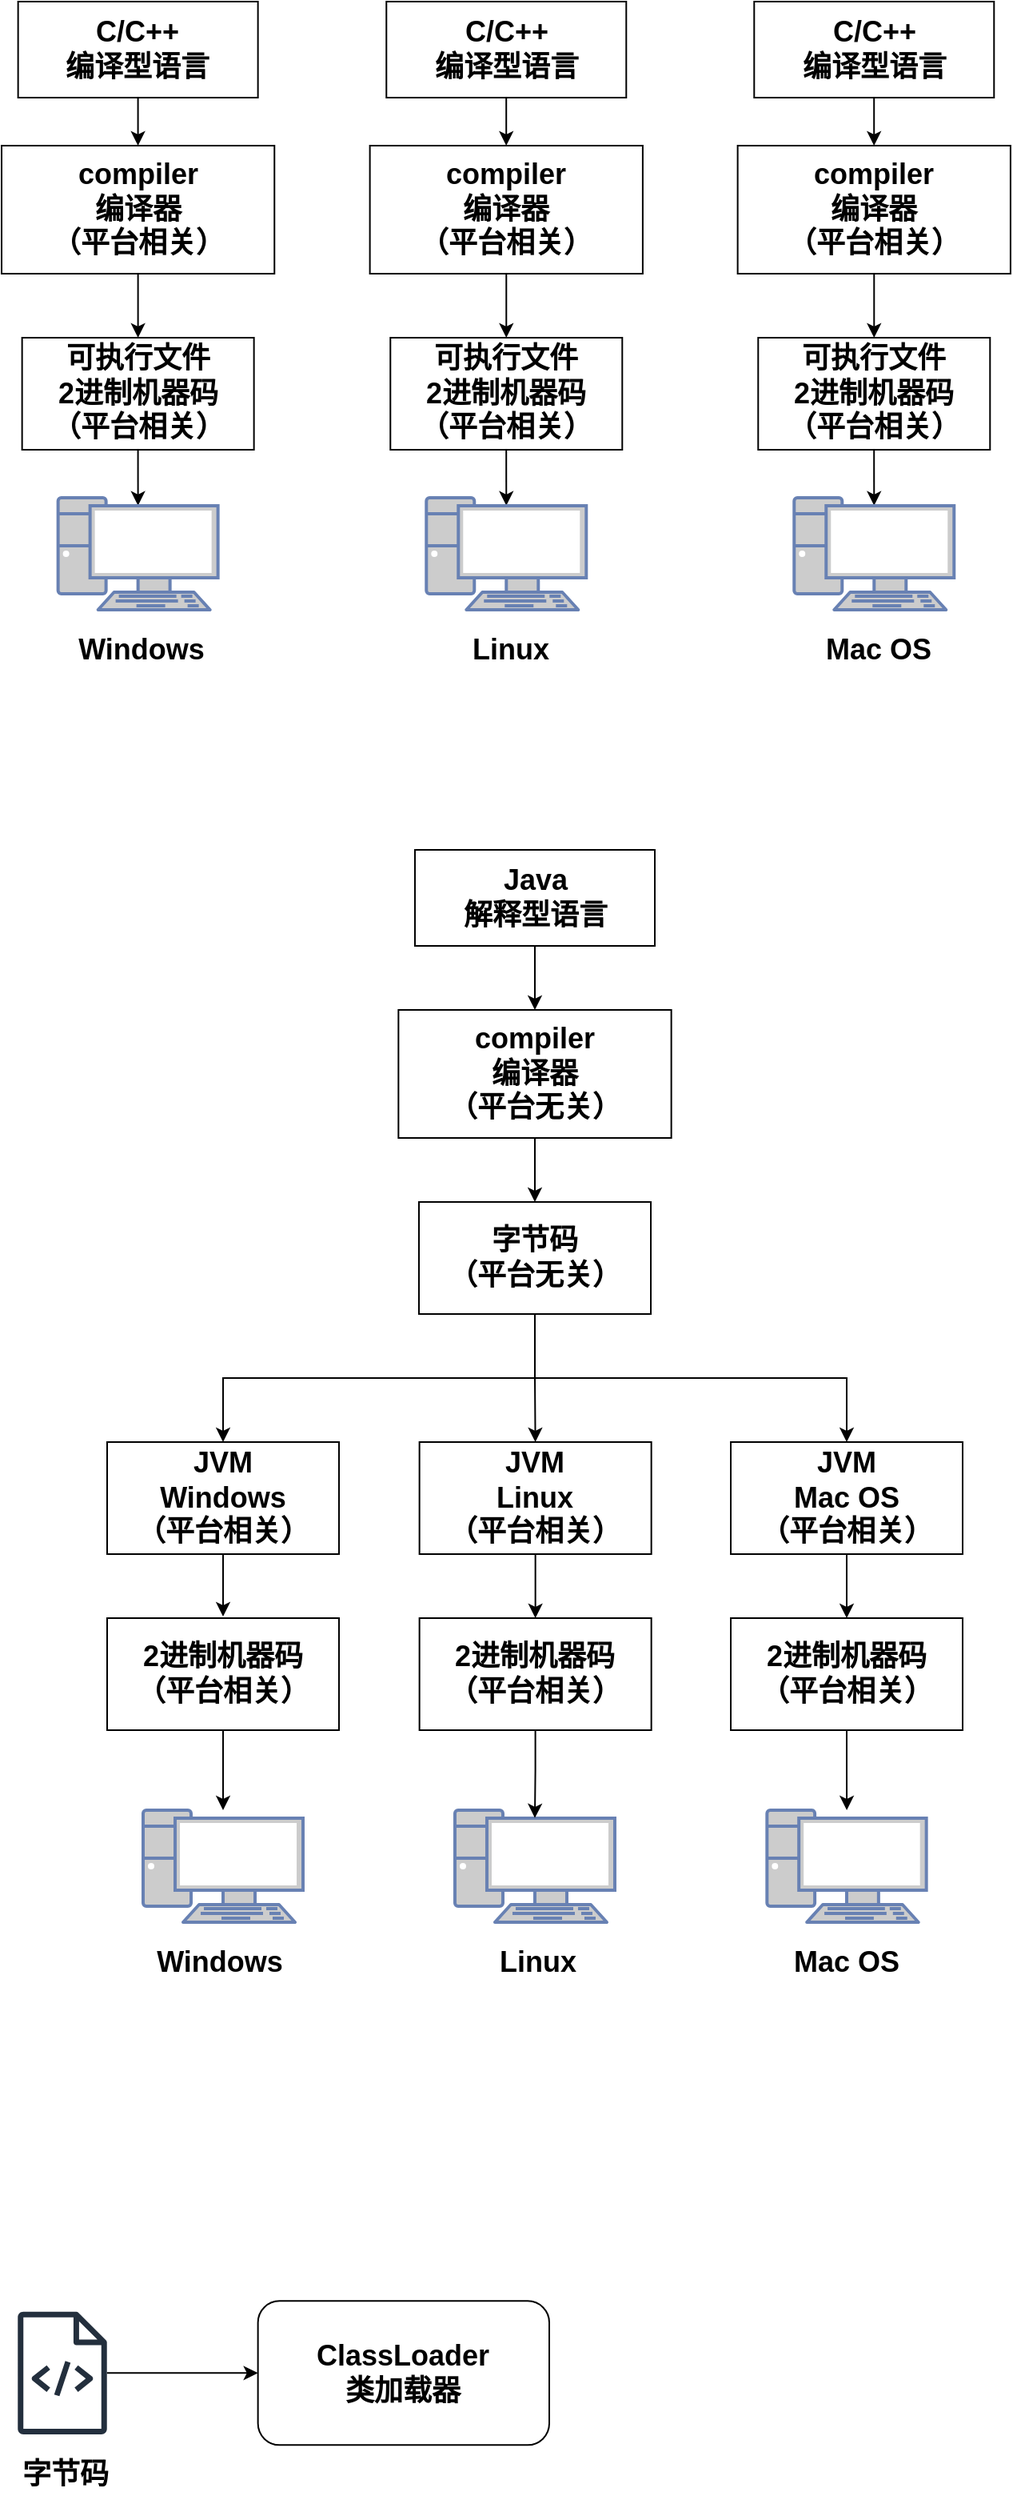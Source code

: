<mxfile version="21.1.8" type="github">
  <diagram name="第 1 页" id="hyaVMUEm3G7n4ij23Q75">
    <mxGraphModel dx="1674" dy="764" grid="1" gridSize="10" guides="1" tooltips="1" connect="1" arrows="1" fold="1" page="1" pageScale="1" pageWidth="827" pageHeight="1169" math="0" shadow="0">
      <root>
        <mxCell id="0" />
        <mxCell id="1" parent="0" />
        <mxCell id="HN0UdaaIFjvMUCXcc_qg-5" style="edgeStyle=orthogonalEdgeStyle;rounded=0;orthogonalLoop=1;jettySize=auto;html=1;" edge="1" parent="1" source="HN0UdaaIFjvMUCXcc_qg-3" target="HN0UdaaIFjvMUCXcc_qg-4">
          <mxGeometry relative="1" as="geometry" />
        </mxCell>
        <mxCell id="HN0UdaaIFjvMUCXcc_qg-3" value="&lt;font style=&quot;font-size: 18px;&quot;&gt;&lt;b&gt;C/C++&lt;br style=&quot;border-color: var(--border-color);&quot;&gt;编译型语言&lt;/b&gt;&lt;/font&gt;" style="rounded=0;whiteSpace=wrap;html=1;" vertex="1" parent="1">
          <mxGeometry x="90.32" y="140" width="150" height="60" as="geometry" />
        </mxCell>
        <mxCell id="HN0UdaaIFjvMUCXcc_qg-7" style="edgeStyle=orthogonalEdgeStyle;rounded=0;orthogonalLoop=1;jettySize=auto;html=1;" edge="1" parent="1" source="HN0UdaaIFjvMUCXcc_qg-4" target="HN0UdaaIFjvMUCXcc_qg-6">
          <mxGeometry relative="1" as="geometry" />
        </mxCell>
        <mxCell id="HN0UdaaIFjvMUCXcc_qg-4" value="&lt;font style=&quot;font-size: 18px;&quot;&gt;&lt;b&gt;compiler&lt;br&gt;编译器&lt;br&gt;（平台相关）&lt;br&gt;&lt;/b&gt;&lt;/font&gt;" style="rounded=0;whiteSpace=wrap;html=1;" vertex="1" parent="1">
          <mxGeometry x="80" y="230" width="170.63" height="80" as="geometry" />
        </mxCell>
        <mxCell id="HN0UdaaIFjvMUCXcc_qg-9" style="edgeStyle=orthogonalEdgeStyle;rounded=0;orthogonalLoop=1;jettySize=auto;html=1;entryX=0.5;entryY=0.07;entryDx=0;entryDy=0;entryPerimeter=0;" edge="1" parent="1" source="HN0UdaaIFjvMUCXcc_qg-6" target="HN0UdaaIFjvMUCXcc_qg-8">
          <mxGeometry relative="1" as="geometry" />
        </mxCell>
        <mxCell id="HN0UdaaIFjvMUCXcc_qg-6" value="&lt;font style=&quot;font-size: 18px;&quot;&gt;&lt;b&gt;可执行文件&lt;br&gt;&lt;/b&gt;&lt;b style=&quot;border-color: var(--border-color);&quot;&gt;2进制机器码&lt;br&gt;&lt;/b&gt;&lt;b&gt;（平台相关）&lt;br&gt;&lt;/b&gt;&lt;/font&gt;" style="rounded=0;whiteSpace=wrap;html=1;" vertex="1" parent="1">
          <mxGeometry x="92.82" y="350" width="145" height="70" as="geometry" />
        </mxCell>
        <mxCell id="HN0UdaaIFjvMUCXcc_qg-8" value="" style="fontColor=#0066CC;verticalAlign=top;verticalLabelPosition=bottom;labelPosition=center;align=center;html=1;outlineConnect=0;fillColor=#CCCCCC;strokeColor=#6881B3;gradientColor=none;gradientDirection=north;strokeWidth=2;shape=mxgraph.networks.pc;" vertex="1" parent="1">
          <mxGeometry x="115.32" y="450" width="100" height="70" as="geometry" />
        </mxCell>
        <mxCell id="HN0UdaaIFjvMUCXcc_qg-10" value="&lt;font style=&quot;font-size: 18px;&quot;&gt;&lt;b&gt;Windows&lt;/b&gt;&lt;/font&gt;" style="text;html=1;strokeColor=none;fillColor=none;align=center;verticalAlign=middle;whiteSpace=wrap;rounded=0;" vertex="1" parent="1">
          <mxGeometry x="115.32" y="530" width="105" height="30" as="geometry" />
        </mxCell>
        <mxCell id="HN0UdaaIFjvMUCXcc_qg-11" style="edgeStyle=orthogonalEdgeStyle;rounded=0;orthogonalLoop=1;jettySize=auto;html=1;" edge="1" parent="1" source="HN0UdaaIFjvMUCXcc_qg-12" target="HN0UdaaIFjvMUCXcc_qg-14">
          <mxGeometry relative="1" as="geometry" />
        </mxCell>
        <mxCell id="HN0UdaaIFjvMUCXcc_qg-12" value="&lt;font style=&quot;font-size: 18px;&quot;&gt;&lt;b&gt;C/C++&lt;br style=&quot;border-color: var(--border-color);&quot;&gt;编译型语言&lt;/b&gt;&lt;/font&gt;" style="rounded=0;whiteSpace=wrap;html=1;" vertex="1" parent="1">
          <mxGeometry x="320.64" y="140" width="150" height="60" as="geometry" />
        </mxCell>
        <mxCell id="HN0UdaaIFjvMUCXcc_qg-13" style="edgeStyle=orthogonalEdgeStyle;rounded=0;orthogonalLoop=1;jettySize=auto;html=1;" edge="1" parent="1" source="HN0UdaaIFjvMUCXcc_qg-14" target="HN0UdaaIFjvMUCXcc_qg-16">
          <mxGeometry relative="1" as="geometry" />
        </mxCell>
        <mxCell id="HN0UdaaIFjvMUCXcc_qg-14" value="&lt;font style=&quot;font-size: 18px;&quot;&gt;&lt;b&gt;compiler&lt;br&gt;编译器&lt;br&gt;（平台相关）&lt;br&gt;&lt;/b&gt;&lt;/font&gt;" style="rounded=0;whiteSpace=wrap;html=1;" vertex="1" parent="1">
          <mxGeometry x="310.32" y="230" width="170.63" height="80" as="geometry" />
        </mxCell>
        <mxCell id="HN0UdaaIFjvMUCXcc_qg-15" style="edgeStyle=orthogonalEdgeStyle;rounded=0;orthogonalLoop=1;jettySize=auto;html=1;entryX=0.5;entryY=0.07;entryDx=0;entryDy=0;entryPerimeter=0;" edge="1" parent="1" source="HN0UdaaIFjvMUCXcc_qg-16" target="HN0UdaaIFjvMUCXcc_qg-17">
          <mxGeometry relative="1" as="geometry" />
        </mxCell>
        <mxCell id="HN0UdaaIFjvMUCXcc_qg-16" value="&lt;font style=&quot;font-size: 18px;&quot;&gt;&lt;b&gt;可执行文件&lt;br&gt;&lt;/b&gt;&lt;b style=&quot;border-color: var(--border-color);&quot;&gt;2进制机器码&lt;br&gt;&lt;/b&gt;&lt;b&gt;（平台相关）&lt;br&gt;&lt;/b&gt;&lt;/font&gt;" style="rounded=0;whiteSpace=wrap;html=1;" vertex="1" parent="1">
          <mxGeometry x="323.14" y="350" width="145" height="70" as="geometry" />
        </mxCell>
        <mxCell id="HN0UdaaIFjvMUCXcc_qg-17" value="" style="fontColor=#0066CC;verticalAlign=top;verticalLabelPosition=bottom;labelPosition=center;align=center;html=1;outlineConnect=0;fillColor=#CCCCCC;strokeColor=#6881B3;gradientColor=none;gradientDirection=north;strokeWidth=2;shape=mxgraph.networks.pc;" vertex="1" parent="1">
          <mxGeometry x="345.64" y="450" width="100" height="70" as="geometry" />
        </mxCell>
        <mxCell id="HN0UdaaIFjvMUCXcc_qg-18" value="&lt;font style=&quot;font-size: 18px;&quot;&gt;&lt;b&gt;Linux&lt;/b&gt;&lt;/font&gt;" style="text;html=1;strokeColor=none;fillColor=none;align=center;verticalAlign=middle;whiteSpace=wrap;rounded=0;" vertex="1" parent="1">
          <mxGeometry x="345.64" y="530" width="105" height="30" as="geometry" />
        </mxCell>
        <mxCell id="HN0UdaaIFjvMUCXcc_qg-19" style="edgeStyle=orthogonalEdgeStyle;rounded=0;orthogonalLoop=1;jettySize=auto;html=1;" edge="1" parent="1" source="HN0UdaaIFjvMUCXcc_qg-20" target="HN0UdaaIFjvMUCXcc_qg-22">
          <mxGeometry relative="1" as="geometry" />
        </mxCell>
        <mxCell id="HN0UdaaIFjvMUCXcc_qg-20" value="&lt;font style=&quot;font-size: 18px;&quot;&gt;&lt;b&gt;C/C++&lt;br style=&quot;border-color: var(--border-color);&quot;&gt;编译型语言&lt;/b&gt;&lt;/font&gt;" style="rounded=0;whiteSpace=wrap;html=1;" vertex="1" parent="1">
          <mxGeometry x="550.64" y="140" width="150" height="60" as="geometry" />
        </mxCell>
        <mxCell id="HN0UdaaIFjvMUCXcc_qg-21" style="edgeStyle=orthogonalEdgeStyle;rounded=0;orthogonalLoop=1;jettySize=auto;html=1;" edge="1" parent="1" source="HN0UdaaIFjvMUCXcc_qg-22" target="HN0UdaaIFjvMUCXcc_qg-24">
          <mxGeometry relative="1" as="geometry" />
        </mxCell>
        <mxCell id="HN0UdaaIFjvMUCXcc_qg-22" value="&lt;font style=&quot;font-size: 18px;&quot;&gt;&lt;b&gt;compiler&lt;br&gt;编译器&lt;br&gt;（平台相关）&lt;br&gt;&lt;/b&gt;&lt;/font&gt;" style="rounded=0;whiteSpace=wrap;html=1;" vertex="1" parent="1">
          <mxGeometry x="540.32" y="230" width="170.63" height="80" as="geometry" />
        </mxCell>
        <mxCell id="HN0UdaaIFjvMUCXcc_qg-23" style="edgeStyle=orthogonalEdgeStyle;rounded=0;orthogonalLoop=1;jettySize=auto;html=1;entryX=0.5;entryY=0.07;entryDx=0;entryDy=0;entryPerimeter=0;" edge="1" parent="1" source="HN0UdaaIFjvMUCXcc_qg-24" target="HN0UdaaIFjvMUCXcc_qg-25">
          <mxGeometry relative="1" as="geometry" />
        </mxCell>
        <mxCell id="HN0UdaaIFjvMUCXcc_qg-24" value="&lt;font style=&quot;font-size: 18px;&quot;&gt;&lt;b&gt;可执行文件&lt;br&gt;&lt;/b&gt;&lt;b style=&quot;border-color: var(--border-color);&quot;&gt;2进制机器码&lt;br&gt;&lt;/b&gt;&lt;b&gt;（平台相关）&lt;br&gt;&lt;/b&gt;&lt;/font&gt;" style="rounded=0;whiteSpace=wrap;html=1;" vertex="1" parent="1">
          <mxGeometry x="553.14" y="350" width="145" height="70" as="geometry" />
        </mxCell>
        <mxCell id="HN0UdaaIFjvMUCXcc_qg-25" value="" style="fontColor=#0066CC;verticalAlign=top;verticalLabelPosition=bottom;labelPosition=center;align=center;html=1;outlineConnect=0;fillColor=#CCCCCC;strokeColor=#6881B3;gradientColor=none;gradientDirection=north;strokeWidth=2;shape=mxgraph.networks.pc;" vertex="1" parent="1">
          <mxGeometry x="575.64" y="450" width="100" height="70" as="geometry" />
        </mxCell>
        <mxCell id="HN0UdaaIFjvMUCXcc_qg-26" value="&lt;span style=&quot;font-size: 18px;&quot;&gt;&lt;b&gt;Mac OS&lt;/b&gt;&lt;/span&gt;" style="text;html=1;strokeColor=none;fillColor=none;align=center;verticalAlign=middle;whiteSpace=wrap;rounded=0;" vertex="1" parent="1">
          <mxGeometry x="575.64" y="530" width="105" height="30" as="geometry" />
        </mxCell>
        <mxCell id="HN0UdaaIFjvMUCXcc_qg-27" style="edgeStyle=orthogonalEdgeStyle;rounded=0;orthogonalLoop=1;jettySize=auto;html=1;" edge="1" parent="1" source="HN0UdaaIFjvMUCXcc_qg-28" target="HN0UdaaIFjvMUCXcc_qg-30">
          <mxGeometry relative="1" as="geometry" />
        </mxCell>
        <mxCell id="HN0UdaaIFjvMUCXcc_qg-28" value="&lt;font style=&quot;font-size: 18px;&quot;&gt;&lt;b&gt;Java&lt;br style=&quot;border-color: var(--border-color);&quot;&gt;解释型语言&lt;br&gt;&lt;/b&gt;&lt;/font&gt;" style="rounded=0;whiteSpace=wrap;html=1;" vertex="1" parent="1">
          <mxGeometry x="338.5" y="670" width="150" height="60" as="geometry" />
        </mxCell>
        <mxCell id="HN0UdaaIFjvMUCXcc_qg-29" style="edgeStyle=orthogonalEdgeStyle;rounded=0;orthogonalLoop=1;jettySize=auto;html=1;" edge="1" parent="1" source="HN0UdaaIFjvMUCXcc_qg-30" target="HN0UdaaIFjvMUCXcc_qg-32">
          <mxGeometry relative="1" as="geometry" />
        </mxCell>
        <mxCell id="HN0UdaaIFjvMUCXcc_qg-30" value="&lt;font style=&quot;font-size: 18px;&quot;&gt;&lt;b&gt;compiler&lt;br&gt;编译器&lt;br&gt;（平台无关）&lt;br&gt;&lt;/b&gt;&lt;/font&gt;" style="rounded=0;whiteSpace=wrap;html=1;" vertex="1" parent="1">
          <mxGeometry x="328.18" y="770" width="170.63" height="80" as="geometry" />
        </mxCell>
        <mxCell id="HN0UdaaIFjvMUCXcc_qg-39" style="edgeStyle=orthogonalEdgeStyle;rounded=0;orthogonalLoop=1;jettySize=auto;html=1;exitX=0.5;exitY=1;exitDx=0;exitDy=0;" edge="1" parent="1" source="HN0UdaaIFjvMUCXcc_qg-32" target="HN0UdaaIFjvMUCXcc_qg-36">
          <mxGeometry relative="1" as="geometry" />
        </mxCell>
        <mxCell id="HN0UdaaIFjvMUCXcc_qg-40" style="edgeStyle=orthogonalEdgeStyle;rounded=0;orthogonalLoop=1;jettySize=auto;html=1;" edge="1" parent="1" source="HN0UdaaIFjvMUCXcc_qg-32" target="HN0UdaaIFjvMUCXcc_qg-37">
          <mxGeometry relative="1" as="geometry" />
        </mxCell>
        <mxCell id="HN0UdaaIFjvMUCXcc_qg-41" style="edgeStyle=orthogonalEdgeStyle;rounded=0;orthogonalLoop=1;jettySize=auto;html=1;exitX=0.5;exitY=1;exitDx=0;exitDy=0;" edge="1" parent="1" source="HN0UdaaIFjvMUCXcc_qg-32" target="HN0UdaaIFjvMUCXcc_qg-38">
          <mxGeometry relative="1" as="geometry" />
        </mxCell>
        <mxCell id="HN0UdaaIFjvMUCXcc_qg-32" value="&lt;font style=&quot;font-size: 18px;&quot;&gt;&lt;b&gt;字节码&lt;br&gt;&lt;/b&gt;&lt;b style=&quot;border-color: var(--border-color);&quot;&gt;（平台无关）&lt;/b&gt;&lt;b&gt;&lt;br&gt;&lt;/b&gt;&lt;/font&gt;" style="rounded=0;whiteSpace=wrap;html=1;" vertex="1" parent="1">
          <mxGeometry x="341" y="890" width="145" height="70" as="geometry" />
        </mxCell>
        <mxCell id="HN0UdaaIFjvMUCXcc_qg-50" style="edgeStyle=orthogonalEdgeStyle;rounded=0;orthogonalLoop=1;jettySize=auto;html=1;" edge="1" parent="1" source="HN0UdaaIFjvMUCXcc_qg-36">
          <mxGeometry relative="1" as="geometry">
            <mxPoint x="218.5" y="1149" as="targetPoint" />
          </mxGeometry>
        </mxCell>
        <mxCell id="HN0UdaaIFjvMUCXcc_qg-36" value="&lt;font style=&quot;font-size: 18px;&quot;&gt;&lt;b&gt;JVM&lt;br&gt;Windows&lt;br&gt;（平台相关）&lt;br&gt;&lt;/b&gt;&lt;/font&gt;" style="rounded=0;whiteSpace=wrap;html=1;" vertex="1" parent="1">
          <mxGeometry x="146" y="1040" width="145" height="70" as="geometry" />
        </mxCell>
        <mxCell id="HN0UdaaIFjvMUCXcc_qg-55" style="edgeStyle=orthogonalEdgeStyle;rounded=0;orthogonalLoop=1;jettySize=auto;html=1;" edge="1" parent="1" source="HN0UdaaIFjvMUCXcc_qg-37" target="HN0UdaaIFjvMUCXcc_qg-52">
          <mxGeometry relative="1" as="geometry" />
        </mxCell>
        <mxCell id="HN0UdaaIFjvMUCXcc_qg-37" value="&lt;font style=&quot;font-size: 18px;&quot;&gt;&lt;b&gt;JVM&lt;br&gt;Linux&lt;br&gt;（平台相关）&lt;br&gt;&lt;/b&gt;&lt;/font&gt;" style="rounded=0;whiteSpace=wrap;html=1;" vertex="1" parent="1">
          <mxGeometry x="341.32" y="1040" width="145" height="70" as="geometry" />
        </mxCell>
        <mxCell id="HN0UdaaIFjvMUCXcc_qg-54" style="edgeStyle=orthogonalEdgeStyle;rounded=0;orthogonalLoop=1;jettySize=auto;html=1;" edge="1" parent="1" source="HN0UdaaIFjvMUCXcc_qg-38" target="HN0UdaaIFjvMUCXcc_qg-53">
          <mxGeometry relative="1" as="geometry" />
        </mxCell>
        <mxCell id="HN0UdaaIFjvMUCXcc_qg-38" value="&lt;font style=&quot;font-size: 18px;&quot;&gt;&lt;b&gt;JVM&lt;br&gt;Mac OS&lt;br&gt;（平台相关）&lt;br&gt;&lt;/b&gt;&lt;/font&gt;" style="rounded=0;whiteSpace=wrap;html=1;" vertex="1" parent="1">
          <mxGeometry x="536" y="1040" width="145" height="70" as="geometry" />
        </mxCell>
        <mxCell id="HN0UdaaIFjvMUCXcc_qg-42" value="" style="fontColor=#0066CC;verticalAlign=top;verticalLabelPosition=bottom;labelPosition=center;align=center;html=1;outlineConnect=0;fillColor=#CCCCCC;strokeColor=#6881B3;gradientColor=none;gradientDirection=north;strokeWidth=2;shape=mxgraph.networks.pc;" vertex="1" parent="1">
          <mxGeometry x="168.5" y="1270" width="100" height="70" as="geometry" />
        </mxCell>
        <mxCell id="HN0UdaaIFjvMUCXcc_qg-43" value="&lt;font style=&quot;font-size: 18px;&quot;&gt;&lt;b&gt;Windows&lt;/b&gt;&lt;/font&gt;" style="text;html=1;strokeColor=none;fillColor=none;align=center;verticalAlign=middle;whiteSpace=wrap;rounded=0;" vertex="1" parent="1">
          <mxGeometry x="163.5" y="1350" width="105" height="30" as="geometry" />
        </mxCell>
        <mxCell id="HN0UdaaIFjvMUCXcc_qg-45" value="" style="fontColor=#0066CC;verticalAlign=top;verticalLabelPosition=bottom;labelPosition=center;align=center;html=1;outlineConnect=0;fillColor=#CCCCCC;strokeColor=#6881B3;gradientColor=none;gradientDirection=north;strokeWidth=2;shape=mxgraph.networks.pc;" vertex="1" parent="1">
          <mxGeometry x="363.49" y="1270" width="100" height="70" as="geometry" />
        </mxCell>
        <mxCell id="HN0UdaaIFjvMUCXcc_qg-46" value="&lt;font style=&quot;font-size: 18px;&quot;&gt;&lt;b&gt;Linux&lt;/b&gt;&lt;/font&gt;" style="text;html=1;strokeColor=none;fillColor=none;align=center;verticalAlign=middle;whiteSpace=wrap;rounded=0;" vertex="1" parent="1">
          <mxGeometry x="363.49" y="1350" width="105" height="30" as="geometry" />
        </mxCell>
        <mxCell id="HN0UdaaIFjvMUCXcc_qg-47" value="" style="fontColor=#0066CC;verticalAlign=top;verticalLabelPosition=bottom;labelPosition=center;align=center;html=1;outlineConnect=0;fillColor=#CCCCCC;strokeColor=#6881B3;gradientColor=none;gradientDirection=north;strokeWidth=2;shape=mxgraph.networks.pc;" vertex="1" parent="1">
          <mxGeometry x="558.66" y="1270" width="99.67" height="70" as="geometry" />
        </mxCell>
        <mxCell id="HN0UdaaIFjvMUCXcc_qg-48" value="&lt;span style=&quot;font-size: 18px;&quot;&gt;&lt;b&gt;Mac OS&lt;/b&gt;&lt;/span&gt;" style="text;html=1;strokeColor=none;fillColor=none;align=center;verticalAlign=middle;whiteSpace=wrap;rounded=0;" vertex="1" parent="1">
          <mxGeometry x="556.0" y="1350" width="105" height="30" as="geometry" />
        </mxCell>
        <mxCell id="HN0UdaaIFjvMUCXcc_qg-51" style="edgeStyle=orthogonalEdgeStyle;rounded=0;orthogonalLoop=1;jettySize=auto;html=1;" edge="1" parent="1" source="HN0UdaaIFjvMUCXcc_qg-49" target="HN0UdaaIFjvMUCXcc_qg-42">
          <mxGeometry relative="1" as="geometry" />
        </mxCell>
        <mxCell id="HN0UdaaIFjvMUCXcc_qg-49" value="&lt;font style=&quot;font-size: 18px;&quot;&gt;&lt;b style=&quot;border-color: var(--border-color);&quot;&gt;2进制机器码&lt;br&gt;&lt;/b&gt;&lt;b&gt;（平台相关）&lt;br&gt;&lt;/b&gt;&lt;/font&gt;" style="rounded=0;whiteSpace=wrap;html=1;" vertex="1" parent="1">
          <mxGeometry x="146" y="1150" width="145" height="70" as="geometry" />
        </mxCell>
        <mxCell id="HN0UdaaIFjvMUCXcc_qg-59" style="edgeStyle=orthogonalEdgeStyle;rounded=0;orthogonalLoop=1;jettySize=auto;html=1;entryX=0.5;entryY=0.07;entryDx=0;entryDy=0;entryPerimeter=0;" edge="1" parent="1" source="HN0UdaaIFjvMUCXcc_qg-52" target="HN0UdaaIFjvMUCXcc_qg-45">
          <mxGeometry relative="1" as="geometry" />
        </mxCell>
        <mxCell id="HN0UdaaIFjvMUCXcc_qg-52" value="&lt;font style=&quot;font-size: 18px;&quot;&gt;&lt;b style=&quot;border-color: var(--border-color);&quot;&gt;2进制机器码&lt;br&gt;&lt;/b&gt;&lt;b&gt;（平台相关）&lt;br&gt;&lt;/b&gt;&lt;/font&gt;" style="rounded=0;whiteSpace=wrap;html=1;" vertex="1" parent="1">
          <mxGeometry x="341.32" y="1150" width="145" height="70" as="geometry" />
        </mxCell>
        <mxCell id="HN0UdaaIFjvMUCXcc_qg-60" style="edgeStyle=orthogonalEdgeStyle;rounded=0;orthogonalLoop=1;jettySize=auto;html=1;" edge="1" parent="1" source="HN0UdaaIFjvMUCXcc_qg-53" target="HN0UdaaIFjvMUCXcc_qg-47">
          <mxGeometry relative="1" as="geometry" />
        </mxCell>
        <mxCell id="HN0UdaaIFjvMUCXcc_qg-53" value="&lt;font style=&quot;font-size: 18px;&quot;&gt;&lt;b style=&quot;border-color: var(--border-color);&quot;&gt;2进制机器码&lt;br&gt;&lt;/b&gt;&lt;b&gt;（平台相关）&lt;br&gt;&lt;/b&gt;&lt;/font&gt;" style="rounded=0;whiteSpace=wrap;html=1;" vertex="1" parent="1">
          <mxGeometry x="536" y="1150" width="145" height="70" as="geometry" />
        </mxCell>
        <mxCell id="HN0UdaaIFjvMUCXcc_qg-70" style="edgeStyle=orthogonalEdgeStyle;rounded=0;orthogonalLoop=1;jettySize=auto;html=1;" edge="1" parent="1" source="HN0UdaaIFjvMUCXcc_qg-65" target="HN0UdaaIFjvMUCXcc_qg-68">
          <mxGeometry relative="1" as="geometry" />
        </mxCell>
        <mxCell id="HN0UdaaIFjvMUCXcc_qg-65" value="" style="sketch=0;outlineConnect=0;fontColor=#232F3E;gradientColor=none;fillColor=#232F3D;strokeColor=none;dashed=0;verticalLabelPosition=bottom;verticalAlign=top;align=center;html=1;fontSize=12;fontStyle=0;aspect=fixed;pointerEvents=1;shape=mxgraph.aws4.source_code;" vertex="1" parent="1">
          <mxGeometry x="90" y="1583.37" width="56" height="76.63" as="geometry" />
        </mxCell>
        <mxCell id="HN0UdaaIFjvMUCXcc_qg-66" value="&lt;font style=&quot;font-size: 18px;&quot;&gt;&lt;b&gt;字节码&lt;/b&gt;&lt;/font&gt;" style="text;html=1;strokeColor=none;fillColor=none;align=center;verticalAlign=middle;whiteSpace=wrap;rounded=0;" vertex="1" parent="1">
          <mxGeometry x="90.32" y="1670" width="60" height="30" as="geometry" />
        </mxCell>
        <mxCell id="HN0UdaaIFjvMUCXcc_qg-68" value="&lt;font style=&quot;font-size: 18px;&quot;&gt;&lt;b&gt;ClassLoader&lt;br&gt;类加载器&lt;br&gt;&lt;/b&gt;&lt;/font&gt;" style="rounded=1;whiteSpace=wrap;html=1;" vertex="1" parent="1">
          <mxGeometry x="240.32" y="1576.68" width="182.18" height="90" as="geometry" />
        </mxCell>
      </root>
    </mxGraphModel>
  </diagram>
</mxfile>
